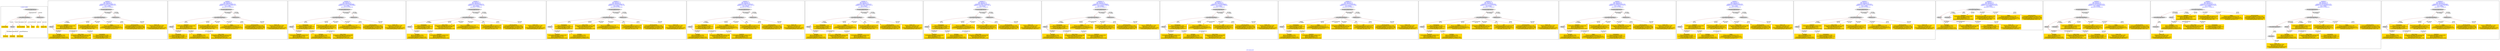 digraph n0 {
fontcolor="blue"
remincross="true"
label="s20-s-lacma.xml"
subgraph cluster_0 {
label="1-correct model"
n2[style="filled",color="white",fillcolor="lightgray",label="CulturalHeritageObject1"];
n3[shape="plaintext",style="filled",fillcolor="gold",label="creationDate"];
n4[style="filled",color="white",fillcolor="lightgray",label="Person1"];
n5[shape="plaintext",style="filled",fillcolor="gold",label="Artwork_Details"];
n6[shape="plaintext",style="filled",fillcolor="gold",label="title"];
n7[shape="plaintext",style="filled",fillcolor="gold",label="Origin"];
n8[shape="plaintext",style="filled",fillcolor="gold",label="ID"];
n9[shape="plaintext",style="filled",fillcolor="gold",label="birthDate"];
n10[shape="plaintext",style="filled",fillcolor="gold",label="deathDate"];
n11[shape="plaintext",style="filled",fillcolor="gold",label="Artist_Name"];
n12[style="filled",color="white",fillcolor="lightgray",label="EuropeanaAggregation1"];
n13[style="filled",color="white",fillcolor="lightgray",label="WebResource1"];
n14[shape="plaintext",style="filled",fillcolor="gold",label="Image_URL"];
}
subgraph cluster_1 {
label="candidate 0\nlink coherence:1.0\nnode coherence:1.0\nconfidence:0.40932379384601203\nmapping score:0.5739412646153373\ncost:10.99983\n-precision:0.55-recall:0.5"
n16[style="filled",color="white",fillcolor="lightgray",label="CulturalHeritageObject1"];
n17[style="filled",color="white",fillcolor="lightgray",label="Person1"];
n18[style="filled",color="white",fillcolor="lightgray",label="EuropeanaAggregation1"];
n19[style="filled",color="white",fillcolor="lightgray",label="WebResource1"];
n20[shape="plaintext",style="filled",fillcolor="gold",label="deathDate\n[CulturalHeritageObject,created,0.424]\n[Person,dateOfBirth,0.247]\n[Person,dateOfDeath,0.237]\n[CulturalHeritageObject,provenance,0.092]"];
n21[shape="plaintext",style="filled",fillcolor="gold",label="birthDate\n[Person,dateOfBirth,0.655]\n[Person,dateOfDeath,0.177]\n[CulturalHeritageObject,created,0.155]\n[CulturalHeritageObject,provenance,0.013]"];
n22[shape="plaintext",style="filled",fillcolor="gold",label="title\n[CulturalHeritageObject,description,0.322]\n[CulturalHeritageObject,title,0.311]\n[CulturalHeritageObject,provenance,0.19]\n[Document,classLink,0.178]"];
n23[shape="plaintext",style="filled",fillcolor="gold",label="Artist_Name\n[CulturalHeritageObject,description,0.286]\n[Person,nameOfThePerson,0.278]\n[Document,classLink,0.242]\n[CulturalHeritageObject,provenance,0.193]"];
n24[shape="plaintext",style="filled",fillcolor="gold",label="Origin\n[Person,nameOfThePerson,0.276]\n[CulturalHeritageObject,provenance,0.272]\n[CulturalHeritageObject,accessionNumber,0.241]\n[Document,classLink,0.211]"];
n25[shape="plaintext",style="filled",fillcolor="gold",label="creationDate\n[Person,dateOfDeath,0.349]\n[CulturalHeritageObject,created,0.312]\n[Person,dateOfBirth,0.266]\n[CulturalHeritageObject,title,0.073]"];
n26[shape="plaintext",style="filled",fillcolor="gold",label="Artwork_Details\n[CulturalHeritageObject,extent,0.391]\n[CulturalHeritageObject,description,0.258]\n[CulturalHeritageObject,provenance,0.235]\n[CulturalHeritageObject,title,0.116]"];
n27[shape="plaintext",style="filled",fillcolor="gold",label="Image_URL\n[WebResource,classLink,0.584]\n[Document,classLink,0.36]\n[CulturalHeritageObject,description,0.041]\n[CulturalHeritageObject,title,0.015]"];
}
subgraph cluster_2 {
label="candidate 1\nlink coherence:1.0\nnode coherence:1.0\nconfidence:0.40932379384601203\nmapping score:0.5739412646153373\ncost:10.9999\n-precision:0.45-recall:0.42"
n29[style="filled",color="white",fillcolor="lightgray",label="CulturalHeritageObject1"];
n30[style="filled",color="white",fillcolor="lightgray",label="Person2"];
n31[style="filled",color="white",fillcolor="lightgray",label="EuropeanaAggregation1"];
n32[style="filled",color="white",fillcolor="lightgray",label="WebResource1"];
n33[shape="plaintext",style="filled",fillcolor="gold",label="deathDate\n[CulturalHeritageObject,created,0.424]\n[Person,dateOfBirth,0.247]\n[Person,dateOfDeath,0.237]\n[CulturalHeritageObject,provenance,0.092]"];
n34[shape="plaintext",style="filled",fillcolor="gold",label="creationDate\n[Person,dateOfDeath,0.349]\n[CulturalHeritageObject,created,0.312]\n[Person,dateOfBirth,0.266]\n[CulturalHeritageObject,title,0.073]"];
n35[shape="plaintext",style="filled",fillcolor="gold",label="title\n[CulturalHeritageObject,description,0.322]\n[CulturalHeritageObject,title,0.311]\n[CulturalHeritageObject,provenance,0.19]\n[Document,classLink,0.178]"];
n36[shape="plaintext",style="filled",fillcolor="gold",label="birthDate\n[Person,dateOfBirth,0.655]\n[Person,dateOfDeath,0.177]\n[CulturalHeritageObject,created,0.155]\n[CulturalHeritageObject,provenance,0.013]"];
n37[shape="plaintext",style="filled",fillcolor="gold",label="Origin\n[Person,nameOfThePerson,0.276]\n[CulturalHeritageObject,provenance,0.272]\n[CulturalHeritageObject,accessionNumber,0.241]\n[Document,classLink,0.211]"];
n38[shape="plaintext",style="filled",fillcolor="gold",label="Artwork_Details\n[CulturalHeritageObject,extent,0.391]\n[CulturalHeritageObject,description,0.258]\n[CulturalHeritageObject,provenance,0.235]\n[CulturalHeritageObject,title,0.116]"];
n39[shape="plaintext",style="filled",fillcolor="gold",label="Image_URL\n[WebResource,classLink,0.584]\n[Document,classLink,0.36]\n[CulturalHeritageObject,description,0.041]\n[CulturalHeritageObject,title,0.015]"];
n40[shape="plaintext",style="filled",fillcolor="gold",label="Artist_Name\n[CulturalHeritageObject,description,0.286]\n[Person,nameOfThePerson,0.278]\n[Document,classLink,0.242]\n[CulturalHeritageObject,provenance,0.193]"];
}
subgraph cluster_3 {
label="candidate 10\nlink coherence:1.0\nnode coherence:1.0\nconfidence:0.3813233646290487\nmapping score:0.5646077882096829\ncost:10.9999\n-precision:0.64-recall:0.58"
n42[style="filled",color="white",fillcolor="lightgray",label="CulturalHeritageObject1"];
n43[style="filled",color="white",fillcolor="lightgray",label="Person2"];
n44[style="filled",color="white",fillcolor="lightgray",label="EuropeanaAggregation1"];
n45[style="filled",color="white",fillcolor="lightgray",label="WebResource1"];
n46[shape="plaintext",style="filled",fillcolor="gold",label="creationDate\n[Person,dateOfDeath,0.349]\n[CulturalHeritageObject,created,0.312]\n[Person,dateOfBirth,0.266]\n[CulturalHeritageObject,title,0.073]"];
n47[shape="plaintext",style="filled",fillcolor="gold",label="deathDate\n[CulturalHeritageObject,created,0.424]\n[Person,dateOfBirth,0.247]\n[Person,dateOfDeath,0.237]\n[CulturalHeritageObject,provenance,0.092]"];
n48[shape="plaintext",style="filled",fillcolor="gold",label="title\n[CulturalHeritageObject,description,0.322]\n[CulturalHeritageObject,title,0.311]\n[CulturalHeritageObject,provenance,0.19]\n[Document,classLink,0.178]"];
n49[shape="plaintext",style="filled",fillcolor="gold",label="birthDate\n[Person,dateOfBirth,0.655]\n[Person,dateOfDeath,0.177]\n[CulturalHeritageObject,created,0.155]\n[CulturalHeritageObject,provenance,0.013]"];
n50[shape="plaintext",style="filled",fillcolor="gold",label="Origin\n[Person,nameOfThePerson,0.276]\n[CulturalHeritageObject,provenance,0.272]\n[CulturalHeritageObject,accessionNumber,0.241]\n[Document,classLink,0.211]"];
n51[shape="plaintext",style="filled",fillcolor="gold",label="Artwork_Details\n[CulturalHeritageObject,extent,0.391]\n[CulturalHeritageObject,description,0.258]\n[CulturalHeritageObject,provenance,0.235]\n[CulturalHeritageObject,title,0.116]"];
n52[shape="plaintext",style="filled",fillcolor="gold",label="Image_URL\n[WebResource,classLink,0.584]\n[Document,classLink,0.36]\n[CulturalHeritageObject,description,0.041]\n[CulturalHeritageObject,title,0.015]"];
n53[shape="plaintext",style="filled",fillcolor="gold",label="Artist_Name\n[CulturalHeritageObject,description,0.286]\n[Person,nameOfThePerson,0.278]\n[Document,classLink,0.242]\n[CulturalHeritageObject,provenance,0.193]"];
}
subgraph cluster_4 {
label="candidate 11\nlink coherence:1.0\nnode coherence:1.0\nconfidence:0.3810428365642742\nmapping score:0.564514278854758\ncost:10.99983\n-precision:0.73-recall:0.67"
n55[style="filled",color="white",fillcolor="lightgray",label="CulturalHeritageObject1"];
n56[style="filled",color="white",fillcolor="lightgray",label="Person1"];
n57[style="filled",color="white",fillcolor="lightgray",label="EuropeanaAggregation1"];
n58[style="filled",color="white",fillcolor="lightgray",label="WebResource1"];
n59[shape="plaintext",style="filled",fillcolor="gold",label="creationDate\n[Person,dateOfDeath,0.349]\n[CulturalHeritageObject,created,0.312]\n[Person,dateOfBirth,0.266]\n[CulturalHeritageObject,title,0.073]"];
n60[shape="plaintext",style="filled",fillcolor="gold",label="birthDate\n[Person,dateOfBirth,0.655]\n[Person,dateOfDeath,0.177]\n[CulturalHeritageObject,created,0.155]\n[CulturalHeritageObject,provenance,0.013]"];
n61[shape="plaintext",style="filled",fillcolor="gold",label="Artist_Name\n[CulturalHeritageObject,description,0.286]\n[Person,nameOfThePerson,0.278]\n[Document,classLink,0.242]\n[CulturalHeritageObject,provenance,0.193]"];
n62[shape="plaintext",style="filled",fillcolor="gold",label="Origin\n[Person,nameOfThePerson,0.276]\n[CulturalHeritageObject,provenance,0.272]\n[CulturalHeritageObject,accessionNumber,0.241]\n[Document,classLink,0.211]"];
n63[shape="plaintext",style="filled",fillcolor="gold",label="deathDate\n[CulturalHeritageObject,created,0.424]\n[Person,dateOfBirth,0.247]\n[Person,dateOfDeath,0.237]\n[CulturalHeritageObject,provenance,0.092]"];
n64[shape="plaintext",style="filled",fillcolor="gold",label="title\n[CulturalHeritageObject,description,0.322]\n[CulturalHeritageObject,title,0.311]\n[CulturalHeritageObject,provenance,0.19]\n[Document,classLink,0.178]"];
n65[shape="plaintext",style="filled",fillcolor="gold",label="Artwork_Details\n[CulturalHeritageObject,extent,0.391]\n[CulturalHeritageObject,description,0.258]\n[CulturalHeritageObject,provenance,0.235]\n[CulturalHeritageObject,title,0.116]"];
n66[shape="plaintext",style="filled",fillcolor="gold",label="Image_URL\n[WebResource,classLink,0.584]\n[Document,classLink,0.36]\n[CulturalHeritageObject,description,0.041]\n[CulturalHeritageObject,title,0.015]"];
}
subgraph cluster_5 {
label="candidate 12\nlink coherence:1.0\nnode coherence:1.0\nconfidence:0.3810428365642742\nmapping score:0.564514278854758\ncost:10.9999\n-precision:0.64-recall:0.58"
n68[style="filled",color="white",fillcolor="lightgray",label="CulturalHeritageObject1"];
n69[style="filled",color="white",fillcolor="lightgray",label="Person2"];
n70[style="filled",color="white",fillcolor="lightgray",label="EuropeanaAggregation1"];
n71[style="filled",color="white",fillcolor="lightgray",label="WebResource1"];
n72[shape="plaintext",style="filled",fillcolor="gold",label="creationDate\n[Person,dateOfDeath,0.349]\n[CulturalHeritageObject,created,0.312]\n[Person,dateOfBirth,0.266]\n[CulturalHeritageObject,title,0.073]"];
n73[shape="plaintext",style="filled",fillcolor="gold",label="deathDate\n[CulturalHeritageObject,created,0.424]\n[Person,dateOfBirth,0.247]\n[Person,dateOfDeath,0.237]\n[CulturalHeritageObject,provenance,0.092]"];
n74[shape="plaintext",style="filled",fillcolor="gold",label="Artist_Name\n[CulturalHeritageObject,description,0.286]\n[Person,nameOfThePerson,0.278]\n[Document,classLink,0.242]\n[CulturalHeritageObject,provenance,0.193]"];
n75[shape="plaintext",style="filled",fillcolor="gold",label="birthDate\n[Person,dateOfBirth,0.655]\n[Person,dateOfDeath,0.177]\n[CulturalHeritageObject,created,0.155]\n[CulturalHeritageObject,provenance,0.013]"];
n76[shape="plaintext",style="filled",fillcolor="gold",label="Origin\n[Person,nameOfThePerson,0.276]\n[CulturalHeritageObject,provenance,0.272]\n[CulturalHeritageObject,accessionNumber,0.241]\n[Document,classLink,0.211]"];
n77[shape="plaintext",style="filled",fillcolor="gold",label="title\n[CulturalHeritageObject,description,0.322]\n[CulturalHeritageObject,title,0.311]\n[CulturalHeritageObject,provenance,0.19]\n[Document,classLink,0.178]"];
n78[shape="plaintext",style="filled",fillcolor="gold",label="Artwork_Details\n[CulturalHeritageObject,extent,0.391]\n[CulturalHeritageObject,description,0.258]\n[CulturalHeritageObject,provenance,0.235]\n[CulturalHeritageObject,title,0.116]"];
n79[shape="plaintext",style="filled",fillcolor="gold",label="Image_URL\n[WebResource,classLink,0.584]\n[Document,classLink,0.36]\n[CulturalHeritageObject,description,0.041]\n[CulturalHeritageObject,title,0.015]"];
}
subgraph cluster_6 {
label="candidate 13\nlink coherence:1.0\nnode coherence:1.0\nconfidence:0.3800118155810157\nmapping score:0.5641706051936719\ncost:10.99983\n-precision:0.82-recall:0.75"
n81[style="filled",color="white",fillcolor="lightgray",label="CulturalHeritageObject1"];
n82[style="filled",color="white",fillcolor="lightgray",label="Person1"];
n83[style="filled",color="white",fillcolor="lightgray",label="EuropeanaAggregation1"];
n84[style="filled",color="white",fillcolor="lightgray",label="WebResource1"];
n85[shape="plaintext",style="filled",fillcolor="gold",label="creationDate\n[Person,dateOfDeath,0.349]\n[CulturalHeritageObject,created,0.312]\n[Person,dateOfBirth,0.266]\n[CulturalHeritageObject,title,0.073]"];
n86[shape="plaintext",style="filled",fillcolor="gold",label="birthDate\n[Person,dateOfBirth,0.655]\n[Person,dateOfDeath,0.177]\n[CulturalHeritageObject,created,0.155]\n[CulturalHeritageObject,provenance,0.013]"];
n87[shape="plaintext",style="filled",fillcolor="gold",label="Artist_Name\n[CulturalHeritageObject,description,0.286]\n[Person,nameOfThePerson,0.278]\n[Document,classLink,0.242]\n[CulturalHeritageObject,provenance,0.193]"];
n88[shape="plaintext",style="filled",fillcolor="gold",label="Origin\n[Person,nameOfThePerson,0.276]\n[CulturalHeritageObject,provenance,0.272]\n[CulturalHeritageObject,accessionNumber,0.241]\n[Document,classLink,0.211]"];
n89[shape="plaintext",style="filled",fillcolor="gold",label="deathDate\n[CulturalHeritageObject,created,0.424]\n[Person,dateOfBirth,0.247]\n[Person,dateOfDeath,0.237]\n[CulturalHeritageObject,provenance,0.092]"];
n90[shape="plaintext",style="filled",fillcolor="gold",label="title\n[CulturalHeritageObject,description,0.322]\n[CulturalHeritageObject,title,0.311]\n[CulturalHeritageObject,provenance,0.19]\n[Document,classLink,0.178]"];
n91[shape="plaintext",style="filled",fillcolor="gold",label="Artwork_Details\n[CulturalHeritageObject,extent,0.391]\n[CulturalHeritageObject,description,0.258]\n[CulturalHeritageObject,provenance,0.235]\n[CulturalHeritageObject,title,0.116]"];
n92[shape="plaintext",style="filled",fillcolor="gold",label="Image_URL\n[WebResource,classLink,0.584]\n[Document,classLink,0.36]\n[CulturalHeritageObject,description,0.041]\n[CulturalHeritageObject,title,0.015]"];
}
subgraph cluster_7 {
label="candidate 14\nlink coherence:1.0\nnode coherence:1.0\nconfidence:0.3800118155810157\nmapping score:0.5641706051936719\ncost:10.99987\n-precision:0.82-recall:0.75"
n94[style="filled",color="white",fillcolor="lightgray",label="CulturalHeritageObject1"];
n95[style="filled",color="white",fillcolor="lightgray",label="Person1"];
n96[style="filled",color="white",fillcolor="lightgray",label="EuropeanaAggregation1"];
n97[style="filled",color="white",fillcolor="lightgray",label="WebResource2"];
n98[shape="plaintext",style="filled",fillcolor="gold",label="creationDate\n[Person,dateOfDeath,0.349]\n[CulturalHeritageObject,created,0.312]\n[Person,dateOfBirth,0.266]\n[CulturalHeritageObject,title,0.073]"];
n99[shape="plaintext",style="filled",fillcolor="gold",label="birthDate\n[Person,dateOfBirth,0.655]\n[Person,dateOfDeath,0.177]\n[CulturalHeritageObject,created,0.155]\n[CulturalHeritageObject,provenance,0.013]"];
n100[shape="plaintext",style="filled",fillcolor="gold",label="Artist_Name\n[CulturalHeritageObject,description,0.286]\n[Person,nameOfThePerson,0.278]\n[Document,classLink,0.242]\n[CulturalHeritageObject,provenance,0.193]"];
n101[shape="plaintext",style="filled",fillcolor="gold",label="Origin\n[Person,nameOfThePerson,0.276]\n[CulturalHeritageObject,provenance,0.272]\n[CulturalHeritageObject,accessionNumber,0.241]\n[Document,classLink,0.211]"];
n102[shape="plaintext",style="filled",fillcolor="gold",label="deathDate\n[CulturalHeritageObject,created,0.424]\n[Person,dateOfBirth,0.247]\n[Person,dateOfDeath,0.237]\n[CulturalHeritageObject,provenance,0.092]"];
n103[shape="plaintext",style="filled",fillcolor="gold",label="title\n[CulturalHeritageObject,description,0.322]\n[CulturalHeritageObject,title,0.311]\n[CulturalHeritageObject,provenance,0.19]\n[Document,classLink,0.178]"];
n104[shape="plaintext",style="filled",fillcolor="gold",label="Artwork_Details\n[CulturalHeritageObject,extent,0.391]\n[CulturalHeritageObject,description,0.258]\n[CulturalHeritageObject,provenance,0.235]\n[CulturalHeritageObject,title,0.116]"];
n105[shape="plaintext",style="filled",fillcolor="gold",label="Image_URL\n[WebResource,classLink,0.584]\n[Document,classLink,0.36]\n[CulturalHeritageObject,description,0.041]\n[CulturalHeritageObject,title,0.015]"];
}
subgraph cluster_8 {
label="candidate 15\nlink coherence:1.0\nnode coherence:1.0\nconfidence:0.3800118155810157\nmapping score:0.5641706051936719\ncost:10.9999\n-precision:0.73-recall:0.67"
n107[style="filled",color="white",fillcolor="lightgray",label="CulturalHeritageObject1"];
n108[style="filled",color="white",fillcolor="lightgray",label="Person2"];
n109[style="filled",color="white",fillcolor="lightgray",label="EuropeanaAggregation1"];
n110[style="filled",color="white",fillcolor="lightgray",label="WebResource1"];
n111[shape="plaintext",style="filled",fillcolor="gold",label="creationDate\n[Person,dateOfDeath,0.349]\n[CulturalHeritageObject,created,0.312]\n[Person,dateOfBirth,0.266]\n[CulturalHeritageObject,title,0.073]"];
n112[shape="plaintext",style="filled",fillcolor="gold",label="deathDate\n[CulturalHeritageObject,created,0.424]\n[Person,dateOfBirth,0.247]\n[Person,dateOfDeath,0.237]\n[CulturalHeritageObject,provenance,0.092]"];
n113[shape="plaintext",style="filled",fillcolor="gold",label="birthDate\n[Person,dateOfBirth,0.655]\n[Person,dateOfDeath,0.177]\n[CulturalHeritageObject,created,0.155]\n[CulturalHeritageObject,provenance,0.013]"];
n114[shape="plaintext",style="filled",fillcolor="gold",label="Origin\n[Person,nameOfThePerson,0.276]\n[CulturalHeritageObject,provenance,0.272]\n[CulturalHeritageObject,accessionNumber,0.241]\n[Document,classLink,0.211]"];
n115[shape="plaintext",style="filled",fillcolor="gold",label="title\n[CulturalHeritageObject,description,0.322]\n[CulturalHeritageObject,title,0.311]\n[CulturalHeritageObject,provenance,0.19]\n[Document,classLink,0.178]"];
n116[shape="plaintext",style="filled",fillcolor="gold",label="Artwork_Details\n[CulturalHeritageObject,extent,0.391]\n[CulturalHeritageObject,description,0.258]\n[CulturalHeritageObject,provenance,0.235]\n[CulturalHeritageObject,title,0.116]"];
n117[shape="plaintext",style="filled",fillcolor="gold",label="Image_URL\n[WebResource,classLink,0.584]\n[Document,classLink,0.36]\n[CulturalHeritageObject,description,0.041]\n[CulturalHeritageObject,title,0.015]"];
n118[shape="plaintext",style="filled",fillcolor="gold",label="Artist_Name\n[CulturalHeritageObject,description,0.286]\n[Person,nameOfThePerson,0.278]\n[Document,classLink,0.242]\n[CulturalHeritageObject,provenance,0.193]"];
}
subgraph cluster_9 {
label="candidate 16\nlink coherence:1.0\nnode coherence:1.0\nconfidence:0.3774234670998555\nmapping score:0.5633078223666185\ncost:10.99983\n-precision:0.82-recall:0.75"
n120[style="filled",color="white",fillcolor="lightgray",label="CulturalHeritageObject1"];
n121[style="filled",color="white",fillcolor="lightgray",label="Person1"];
n122[style="filled",color="white",fillcolor="lightgray",label="EuropeanaAggregation1"];
n123[style="filled",color="white",fillcolor="lightgray",label="WebResource1"];
n124[shape="plaintext",style="filled",fillcolor="gold",label="creationDate\n[Person,dateOfDeath,0.349]\n[CulturalHeritageObject,created,0.312]\n[Person,dateOfBirth,0.266]\n[CulturalHeritageObject,title,0.073]"];
n125[shape="plaintext",style="filled",fillcolor="gold",label="birthDate\n[Person,dateOfBirth,0.655]\n[Person,dateOfDeath,0.177]\n[CulturalHeritageObject,created,0.155]\n[CulturalHeritageObject,provenance,0.013]"];
n126[shape="plaintext",style="filled",fillcolor="gold",label="Origin\n[Person,nameOfThePerson,0.276]\n[CulturalHeritageObject,provenance,0.272]\n[CulturalHeritageObject,accessionNumber,0.241]\n[Document,classLink,0.211]"];
n127[shape="plaintext",style="filled",fillcolor="gold",label="title\n[CulturalHeritageObject,description,0.322]\n[CulturalHeritageObject,title,0.311]\n[CulturalHeritageObject,provenance,0.19]\n[Document,classLink,0.178]"];
n128[shape="plaintext",style="filled",fillcolor="gold",label="Artist_Name\n[CulturalHeritageObject,description,0.286]\n[Person,nameOfThePerson,0.278]\n[Document,classLink,0.242]\n[CulturalHeritageObject,provenance,0.193]"];
n129[shape="plaintext",style="filled",fillcolor="gold",label="deathDate\n[CulturalHeritageObject,created,0.424]\n[Person,dateOfBirth,0.247]\n[Person,dateOfDeath,0.237]\n[CulturalHeritageObject,provenance,0.092]"];
n130[shape="plaintext",style="filled",fillcolor="gold",label="Artwork_Details\n[CulturalHeritageObject,extent,0.391]\n[CulturalHeritageObject,description,0.258]\n[CulturalHeritageObject,provenance,0.235]\n[CulturalHeritageObject,title,0.116]"];
n131[shape="plaintext",style="filled",fillcolor="gold",label="Image_URL\n[WebResource,classLink,0.584]\n[Document,classLink,0.36]\n[CulturalHeritageObject,description,0.041]\n[CulturalHeritageObject,title,0.015]"];
}
subgraph cluster_10 {
label="candidate 17\nlink coherence:1.0\nnode coherence:1.0\nconfidence:0.3774234670998555\nmapping score:0.5633078223666185\ncost:10.9999\n-precision:0.73-recall:0.67"
n133[style="filled",color="white",fillcolor="lightgray",label="CulturalHeritageObject1"];
n134[style="filled",color="white",fillcolor="lightgray",label="Person2"];
n135[style="filled",color="white",fillcolor="lightgray",label="EuropeanaAggregation1"];
n136[style="filled",color="white",fillcolor="lightgray",label="WebResource1"];
n137[shape="plaintext",style="filled",fillcolor="gold",label="creationDate\n[Person,dateOfDeath,0.349]\n[CulturalHeritageObject,created,0.312]\n[Person,dateOfBirth,0.266]\n[CulturalHeritageObject,title,0.073]"];
n138[shape="plaintext",style="filled",fillcolor="gold",label="Origin\n[Person,nameOfThePerson,0.276]\n[CulturalHeritageObject,provenance,0.272]\n[CulturalHeritageObject,accessionNumber,0.241]\n[Document,classLink,0.211]"];
n139[shape="plaintext",style="filled",fillcolor="gold",label="deathDate\n[CulturalHeritageObject,created,0.424]\n[Person,dateOfBirth,0.247]\n[Person,dateOfDeath,0.237]\n[CulturalHeritageObject,provenance,0.092]"];
n140[shape="plaintext",style="filled",fillcolor="gold",label="title\n[CulturalHeritageObject,description,0.322]\n[CulturalHeritageObject,title,0.311]\n[CulturalHeritageObject,provenance,0.19]\n[Document,classLink,0.178]"];
n141[shape="plaintext",style="filled",fillcolor="gold",label="birthDate\n[Person,dateOfBirth,0.655]\n[Person,dateOfDeath,0.177]\n[CulturalHeritageObject,created,0.155]\n[CulturalHeritageObject,provenance,0.013]"];
n142[shape="plaintext",style="filled",fillcolor="gold",label="Artwork_Details\n[CulturalHeritageObject,extent,0.391]\n[CulturalHeritageObject,description,0.258]\n[CulturalHeritageObject,provenance,0.235]\n[CulturalHeritageObject,title,0.116]"];
n143[shape="plaintext",style="filled",fillcolor="gold",label="Image_URL\n[WebResource,classLink,0.584]\n[Document,classLink,0.36]\n[CulturalHeritageObject,description,0.041]\n[CulturalHeritageObject,title,0.015]"];
n144[shape="plaintext",style="filled",fillcolor="gold",label="Artist_Name\n[CulturalHeritageObject,description,0.286]\n[Person,nameOfThePerson,0.278]\n[Document,classLink,0.242]\n[CulturalHeritageObject,provenance,0.193]"];
}
subgraph cluster_11 {
label="candidate 18\nlink coherence:1.0\nnode coherence:1.0\nconfidence:0.377142939035081\nmapping score:0.5632143130116937\ncost:10.99983\n-precision:0.82-recall:0.75"
n146[style="filled",color="white",fillcolor="lightgray",label="CulturalHeritageObject1"];
n147[style="filled",color="white",fillcolor="lightgray",label="Person1"];
n148[style="filled",color="white",fillcolor="lightgray",label="EuropeanaAggregation1"];
n149[style="filled",color="white",fillcolor="lightgray",label="WebResource1"];
n150[shape="plaintext",style="filled",fillcolor="gold",label="creationDate\n[Person,dateOfDeath,0.349]\n[CulturalHeritageObject,created,0.312]\n[Person,dateOfBirth,0.266]\n[CulturalHeritageObject,title,0.073]"];
n151[shape="plaintext",style="filled",fillcolor="gold",label="birthDate\n[Person,dateOfBirth,0.655]\n[Person,dateOfDeath,0.177]\n[CulturalHeritageObject,created,0.155]\n[CulturalHeritageObject,provenance,0.013]"];
n152[shape="plaintext",style="filled",fillcolor="gold",label="Origin\n[Person,nameOfThePerson,0.276]\n[CulturalHeritageObject,provenance,0.272]\n[CulturalHeritageObject,accessionNumber,0.241]\n[Document,classLink,0.211]"];
n153[shape="plaintext",style="filled",fillcolor="gold",label="Artist_Name\n[CulturalHeritageObject,description,0.286]\n[Person,nameOfThePerson,0.278]\n[Document,classLink,0.242]\n[CulturalHeritageObject,provenance,0.193]"];
n154[shape="plaintext",style="filled",fillcolor="gold",label="deathDate\n[CulturalHeritageObject,created,0.424]\n[Person,dateOfBirth,0.247]\n[Person,dateOfDeath,0.237]\n[CulturalHeritageObject,provenance,0.092]"];
n155[shape="plaintext",style="filled",fillcolor="gold",label="title\n[CulturalHeritageObject,description,0.322]\n[CulturalHeritageObject,title,0.311]\n[CulturalHeritageObject,provenance,0.19]\n[Document,classLink,0.178]"];
n156[shape="plaintext",style="filled",fillcolor="gold",label="Artwork_Details\n[CulturalHeritageObject,extent,0.391]\n[CulturalHeritageObject,description,0.258]\n[CulturalHeritageObject,provenance,0.235]\n[CulturalHeritageObject,title,0.116]"];
n157[shape="plaintext",style="filled",fillcolor="gold",label="Image_URL\n[WebResource,classLink,0.584]\n[Document,classLink,0.36]\n[CulturalHeritageObject,description,0.041]\n[CulturalHeritageObject,title,0.015]"];
}
subgraph cluster_12 {
label="candidate 19\nlink coherence:1.0\nnode coherence:1.0\nconfidence:0.377142939035081\nmapping score:0.5632143130116937\ncost:10.9999\n-precision:0.73-recall:0.67"
n159[style="filled",color="white",fillcolor="lightgray",label="CulturalHeritageObject1"];
n160[style="filled",color="white",fillcolor="lightgray",label="Person2"];
n161[style="filled",color="white",fillcolor="lightgray",label="EuropeanaAggregation1"];
n162[style="filled",color="white",fillcolor="lightgray",label="WebResource1"];
n163[shape="plaintext",style="filled",fillcolor="gold",label="creationDate\n[Person,dateOfDeath,0.349]\n[CulturalHeritageObject,created,0.312]\n[Person,dateOfBirth,0.266]\n[CulturalHeritageObject,title,0.073]"];
n164[shape="plaintext",style="filled",fillcolor="gold",label="Origin\n[Person,nameOfThePerson,0.276]\n[CulturalHeritageObject,provenance,0.272]\n[CulturalHeritageObject,accessionNumber,0.241]\n[Document,classLink,0.211]"];
n165[shape="plaintext",style="filled",fillcolor="gold",label="deathDate\n[CulturalHeritageObject,created,0.424]\n[Person,dateOfBirth,0.247]\n[Person,dateOfDeath,0.237]\n[CulturalHeritageObject,provenance,0.092]"];
n166[shape="plaintext",style="filled",fillcolor="gold",label="Artist_Name\n[CulturalHeritageObject,description,0.286]\n[Person,nameOfThePerson,0.278]\n[Document,classLink,0.242]\n[CulturalHeritageObject,provenance,0.193]"];
n167[shape="plaintext",style="filled",fillcolor="gold",label="birthDate\n[Person,dateOfBirth,0.655]\n[Person,dateOfDeath,0.177]\n[CulturalHeritageObject,created,0.155]\n[CulturalHeritageObject,provenance,0.013]"];
n168[shape="plaintext",style="filled",fillcolor="gold",label="title\n[CulturalHeritageObject,description,0.322]\n[CulturalHeritageObject,title,0.311]\n[CulturalHeritageObject,provenance,0.19]\n[Document,classLink,0.178]"];
n169[shape="plaintext",style="filled",fillcolor="gold",label="Artwork_Details\n[CulturalHeritageObject,extent,0.391]\n[CulturalHeritageObject,description,0.258]\n[CulturalHeritageObject,provenance,0.235]\n[CulturalHeritageObject,title,0.116]"];
n170[shape="plaintext",style="filled",fillcolor="gold",label="Image_URL\n[WebResource,classLink,0.584]\n[Document,classLink,0.36]\n[CulturalHeritageObject,description,0.041]\n[CulturalHeritageObject,title,0.015]"];
}
subgraph cluster_13 {
label="candidate 2\nlink coherence:1.0\nnode coherence:1.0\nconfidence:0.39908362054643265\nmapping score:0.5705278735154775\ncost:10.99983\n-precision:0.45-recall:0.42"
n172[style="filled",color="white",fillcolor="lightgray",label="CulturalHeritageObject1"];
n173[style="filled",color="white",fillcolor="lightgray",label="Person1"];
n174[style="filled",color="white",fillcolor="lightgray",label="EuropeanaAggregation1"];
n175[style="filled",color="white",fillcolor="lightgray",label="WebResource1"];
n176[shape="plaintext",style="filled",fillcolor="gold",label="deathDate\n[CulturalHeritageObject,created,0.424]\n[Person,dateOfBirth,0.247]\n[Person,dateOfDeath,0.237]\n[CulturalHeritageObject,provenance,0.092]"];
n177[shape="plaintext",style="filled",fillcolor="gold",label="birthDate\n[Person,dateOfBirth,0.655]\n[Person,dateOfDeath,0.177]\n[CulturalHeritageObject,created,0.155]\n[CulturalHeritageObject,provenance,0.013]"];
n178[shape="plaintext",style="filled",fillcolor="gold",label="Origin\n[Person,nameOfThePerson,0.276]\n[CulturalHeritageObject,provenance,0.272]\n[CulturalHeritageObject,accessionNumber,0.241]\n[Document,classLink,0.211]"];
n179[shape="plaintext",style="filled",fillcolor="gold",label="title\n[CulturalHeritageObject,description,0.322]\n[CulturalHeritageObject,title,0.311]\n[CulturalHeritageObject,provenance,0.19]\n[Document,classLink,0.178]"];
n180[shape="plaintext",style="filled",fillcolor="gold",label="Artist_Name\n[CulturalHeritageObject,description,0.286]\n[Person,nameOfThePerson,0.278]\n[Document,classLink,0.242]\n[CulturalHeritageObject,provenance,0.193]"];
n181[shape="plaintext",style="filled",fillcolor="gold",label="creationDate\n[Person,dateOfDeath,0.349]\n[CulturalHeritageObject,created,0.312]\n[Person,dateOfBirth,0.266]\n[CulturalHeritageObject,title,0.073]"];
n182[shape="plaintext",style="filled",fillcolor="gold",label="Artwork_Details\n[CulturalHeritageObject,extent,0.391]\n[CulturalHeritageObject,description,0.258]\n[CulturalHeritageObject,provenance,0.235]\n[CulturalHeritageObject,title,0.116]"];
n183[shape="plaintext",style="filled",fillcolor="gold",label="Image_URL\n[WebResource,classLink,0.584]\n[Document,classLink,0.36]\n[CulturalHeritageObject,description,0.041]\n[CulturalHeritageObject,title,0.015]"];
}
subgraph cluster_14 {
label="candidate 3\nlink coherence:1.0\nnode coherence:1.0\nconfidence:0.39908362054643265\nmapping score:0.5705278735154775\ncost:10.9999\n-precision:0.36-recall:0.33"
n185[style="filled",color="white",fillcolor="lightgray",label="CulturalHeritageObject1"];
n186[style="filled",color="white",fillcolor="lightgray",label="Person2"];
n187[style="filled",color="white",fillcolor="lightgray",label="EuropeanaAggregation1"];
n188[style="filled",color="white",fillcolor="lightgray",label="WebResource1"];
n189[shape="plaintext",style="filled",fillcolor="gold",label="deathDate\n[CulturalHeritageObject,created,0.424]\n[Person,dateOfBirth,0.247]\n[Person,dateOfDeath,0.237]\n[CulturalHeritageObject,provenance,0.092]"];
n190[shape="plaintext",style="filled",fillcolor="gold",label="creationDate\n[Person,dateOfDeath,0.349]\n[CulturalHeritageObject,created,0.312]\n[Person,dateOfBirth,0.266]\n[CulturalHeritageObject,title,0.073]"];
n191[shape="plaintext",style="filled",fillcolor="gold",label="title\n[CulturalHeritageObject,description,0.322]\n[CulturalHeritageObject,title,0.311]\n[CulturalHeritageObject,provenance,0.19]\n[Document,classLink,0.178]"];
n192[shape="plaintext",style="filled",fillcolor="gold",label="birthDate\n[Person,dateOfBirth,0.655]\n[Person,dateOfDeath,0.177]\n[CulturalHeritageObject,created,0.155]\n[CulturalHeritageObject,provenance,0.013]"];
n193[shape="plaintext",style="filled",fillcolor="gold",label="Artist_Name\n[CulturalHeritageObject,description,0.286]\n[Person,nameOfThePerson,0.278]\n[Document,classLink,0.242]\n[CulturalHeritageObject,provenance,0.193]"];
n194[shape="plaintext",style="filled",fillcolor="gold",label="Artwork_Details\n[CulturalHeritageObject,extent,0.391]\n[CulturalHeritageObject,description,0.258]\n[CulturalHeritageObject,provenance,0.235]\n[CulturalHeritageObject,title,0.116]"];
n195[shape="plaintext",style="filled",fillcolor="gold",label="Image_URL\n[WebResource,classLink,0.584]\n[Document,classLink,0.36]\n[CulturalHeritageObject,description,0.041]\n[CulturalHeritageObject,title,0.015]"];
n196[shape="plaintext",style="filled",fillcolor="gold",label="Origin\n[Person,nameOfThePerson,0.276]\n[CulturalHeritageObject,provenance,0.272]\n[CulturalHeritageObject,accessionNumber,0.241]\n[Document,classLink,0.211]"];
}
subgraph cluster_15 {
label="candidate 4\nlink coherence:1.0\nnode coherence:1.0\nconfidence:0.3986775430024614\nmapping score:0.5703925143341538\ncost:10.99983\n-precision:0.45-recall:0.42"
n198[style="filled",color="white",fillcolor="lightgray",label="CulturalHeritageObject1"];
n199[style="filled",color="white",fillcolor="lightgray",label="Person1"];
n200[style="filled",color="white",fillcolor="lightgray",label="EuropeanaAggregation1"];
n201[style="filled",color="white",fillcolor="lightgray",label="WebResource1"];
n202[shape="plaintext",style="filled",fillcolor="gold",label="deathDate\n[CulturalHeritageObject,created,0.424]\n[Person,dateOfBirth,0.247]\n[Person,dateOfDeath,0.237]\n[CulturalHeritageObject,provenance,0.092]"];
n203[shape="plaintext",style="filled",fillcolor="gold",label="birthDate\n[Person,dateOfBirth,0.655]\n[Person,dateOfDeath,0.177]\n[CulturalHeritageObject,created,0.155]\n[CulturalHeritageObject,provenance,0.013]"];
n204[shape="plaintext",style="filled",fillcolor="gold",label="Artist_Name\n[CulturalHeritageObject,description,0.286]\n[Person,nameOfThePerson,0.278]\n[Document,classLink,0.242]\n[CulturalHeritageObject,provenance,0.193]"];
n205[shape="plaintext",style="filled",fillcolor="gold",label="title\n[CulturalHeritageObject,description,0.322]\n[CulturalHeritageObject,title,0.311]\n[CulturalHeritageObject,provenance,0.19]\n[Document,classLink,0.178]"];
n206[shape="plaintext",style="filled",fillcolor="gold",label="Origin\n[Person,nameOfThePerson,0.276]\n[CulturalHeritageObject,provenance,0.272]\n[CulturalHeritageObject,accessionNumber,0.241]\n[Document,classLink,0.211]"];
n207[shape="plaintext",style="filled",fillcolor="gold",label="creationDate\n[Person,dateOfDeath,0.349]\n[CulturalHeritageObject,created,0.312]\n[Person,dateOfBirth,0.266]\n[CulturalHeritageObject,title,0.073]"];
n208[shape="plaintext",style="filled",fillcolor="gold",label="Artwork_Details\n[CulturalHeritageObject,extent,0.391]\n[CulturalHeritageObject,description,0.258]\n[CulturalHeritageObject,provenance,0.235]\n[CulturalHeritageObject,title,0.116]"];
n209[shape="plaintext",style="filled",fillcolor="gold",label="Image_URL\n[WebResource,classLink,0.584]\n[Document,classLink,0.36]\n[CulturalHeritageObject,description,0.041]\n[CulturalHeritageObject,title,0.015]"];
}
subgraph cluster_16 {
label="candidate 5\nlink coherence:1.0\nnode coherence:1.0\nconfidence:0.38132818303152755\nmapping score:0.5646093943438425\ncost:9.99993\n-precision:0.3-recall:0.25"
n211[style="filled",color="white",fillcolor="lightgray",label="CulturalHeritageObject1"];
n212[style="filled",color="white",fillcolor="lightgray",label="Person1"];
n213[style="filled",color="white",fillcolor="lightgray",label="Document1"];
n214[shape="plaintext",style="filled",fillcolor="gold",label="deathDate\n[CulturalHeritageObject,created,0.424]\n[Person,dateOfBirth,0.247]\n[Person,dateOfDeath,0.237]\n[CulturalHeritageObject,provenance,0.092]"];
n215[shape="plaintext",style="filled",fillcolor="gold",label="birthDate\n[Person,dateOfBirth,0.655]\n[Person,dateOfDeath,0.177]\n[CulturalHeritageObject,created,0.155]\n[CulturalHeritageObject,provenance,0.013]"];
n216[shape="plaintext",style="filled",fillcolor="gold",label="title\n[CulturalHeritageObject,description,0.322]\n[CulturalHeritageObject,title,0.311]\n[CulturalHeritageObject,provenance,0.19]\n[Document,classLink,0.178]"];
n217[shape="plaintext",style="filled",fillcolor="gold",label="Artist_Name\n[CulturalHeritageObject,description,0.286]\n[Person,nameOfThePerson,0.278]\n[Document,classLink,0.242]\n[CulturalHeritageObject,provenance,0.193]"];
n218[shape="plaintext",style="filled",fillcolor="gold",label="Origin\n[Person,nameOfThePerson,0.276]\n[CulturalHeritageObject,provenance,0.272]\n[CulturalHeritageObject,accessionNumber,0.241]\n[Document,classLink,0.211]"];
n219[shape="plaintext",style="filled",fillcolor="gold",label="creationDate\n[Person,dateOfDeath,0.349]\n[CulturalHeritageObject,created,0.312]\n[Person,dateOfBirth,0.266]\n[CulturalHeritageObject,title,0.073]"];
n220[shape="plaintext",style="filled",fillcolor="gold",label="Artwork_Details\n[CulturalHeritageObject,extent,0.391]\n[CulturalHeritageObject,description,0.258]\n[CulturalHeritageObject,provenance,0.235]\n[CulturalHeritageObject,title,0.116]"];
n221[shape="plaintext",style="filled",fillcolor="gold",label="Image_URL\n[WebResource,classLink,0.584]\n[Document,classLink,0.36]\n[CulturalHeritageObject,description,0.041]\n[CulturalHeritageObject,title,0.015]"];
}
subgraph cluster_17 {
label="candidate 6\nlink coherence:1.0\nnode coherence:1.0\nconfidence:0.38132818303152755\nmapping score:0.5646093943438425\ncost:10.99988\n-precision:0.36-recall:0.33"
n223[style="filled",color="white",fillcolor="lightgray",label="CulturalHeritageObject1"];
n224[style="filled",color="white",fillcolor="lightgray",label="Person1"];
n225[style="filled",color="white",fillcolor="lightgray",label="Document1"];
n226[style="filled",color="white",fillcolor="lightgray",label="EuropeanaAggregation1"];
n227[shape="plaintext",style="filled",fillcolor="gold",label="deathDate\n[CulturalHeritageObject,created,0.424]\n[Person,dateOfBirth,0.247]\n[Person,dateOfDeath,0.237]\n[CulturalHeritageObject,provenance,0.092]"];
n228[shape="plaintext",style="filled",fillcolor="gold",label="birthDate\n[Person,dateOfBirth,0.655]\n[Person,dateOfDeath,0.177]\n[CulturalHeritageObject,created,0.155]\n[CulturalHeritageObject,provenance,0.013]"];
n229[shape="plaintext",style="filled",fillcolor="gold",label="title\n[CulturalHeritageObject,description,0.322]\n[CulturalHeritageObject,title,0.311]\n[CulturalHeritageObject,provenance,0.19]\n[Document,classLink,0.178]"];
n230[shape="plaintext",style="filled",fillcolor="gold",label="Artist_Name\n[CulturalHeritageObject,description,0.286]\n[Person,nameOfThePerson,0.278]\n[Document,classLink,0.242]\n[CulturalHeritageObject,provenance,0.193]"];
n231[shape="plaintext",style="filled",fillcolor="gold",label="Origin\n[Person,nameOfThePerson,0.276]\n[CulturalHeritageObject,provenance,0.272]\n[CulturalHeritageObject,accessionNumber,0.241]\n[Document,classLink,0.211]"];
n232[shape="plaintext",style="filled",fillcolor="gold",label="creationDate\n[Person,dateOfDeath,0.349]\n[CulturalHeritageObject,created,0.312]\n[Person,dateOfBirth,0.266]\n[CulturalHeritageObject,title,0.073]"];
n233[shape="plaintext",style="filled",fillcolor="gold",label="Artwork_Details\n[CulturalHeritageObject,extent,0.391]\n[CulturalHeritageObject,description,0.258]\n[CulturalHeritageObject,provenance,0.235]\n[CulturalHeritageObject,title,0.116]"];
n234[shape="plaintext",style="filled",fillcolor="gold",label="Image_URL\n[WebResource,classLink,0.584]\n[Document,classLink,0.36]\n[CulturalHeritageObject,description,0.041]\n[CulturalHeritageObject,title,0.015]"];
}
subgraph cluster_18 {
label="candidate 7\nlink coherence:1.0\nnode coherence:1.0\nconfidence:0.38132818303152755\nmapping score:0.5646093943438425\ncost:10.99992\n-precision:0.27-recall:0.25"
n236[style="filled",color="white",fillcolor="lightgray",label="CulturalHeritageObject1"];
n237[style="filled",color="white",fillcolor="lightgray",label="CulturalHeritageObject2"];
n238[style="filled",color="white",fillcolor="lightgray",label="Person1"];
n239[style="filled",color="white",fillcolor="lightgray",label="Document2"];
n240[shape="plaintext",style="filled",fillcolor="gold",label="deathDate\n[CulturalHeritageObject,created,0.424]\n[Person,dateOfBirth,0.247]\n[Person,dateOfDeath,0.237]\n[CulturalHeritageObject,provenance,0.092]"];
n241[shape="plaintext",style="filled",fillcolor="gold",label="birthDate\n[Person,dateOfBirth,0.655]\n[Person,dateOfDeath,0.177]\n[CulturalHeritageObject,created,0.155]\n[CulturalHeritageObject,provenance,0.013]"];
n242[shape="plaintext",style="filled",fillcolor="gold",label="title\n[CulturalHeritageObject,description,0.322]\n[CulturalHeritageObject,title,0.311]\n[CulturalHeritageObject,provenance,0.19]\n[Document,classLink,0.178]"];
n243[shape="plaintext",style="filled",fillcolor="gold",label="Artist_Name\n[CulturalHeritageObject,description,0.286]\n[Person,nameOfThePerson,0.278]\n[Document,classLink,0.242]\n[CulturalHeritageObject,provenance,0.193]"];
n244[shape="plaintext",style="filled",fillcolor="gold",label="Origin\n[Person,nameOfThePerson,0.276]\n[CulturalHeritageObject,provenance,0.272]\n[CulturalHeritageObject,accessionNumber,0.241]\n[Document,classLink,0.211]"];
n245[shape="plaintext",style="filled",fillcolor="gold",label="creationDate\n[Person,dateOfDeath,0.349]\n[CulturalHeritageObject,created,0.312]\n[Person,dateOfBirth,0.266]\n[CulturalHeritageObject,title,0.073]"];
n246[shape="plaintext",style="filled",fillcolor="gold",label="Artwork_Details\n[CulturalHeritageObject,extent,0.391]\n[CulturalHeritageObject,description,0.258]\n[CulturalHeritageObject,provenance,0.235]\n[CulturalHeritageObject,title,0.116]"];
n247[shape="plaintext",style="filled",fillcolor="gold",label="Image_URL\n[WebResource,classLink,0.584]\n[Document,classLink,0.36]\n[CulturalHeritageObject,description,0.041]\n[CulturalHeritageObject,title,0.015]"];
}
subgraph cluster_19 {
label="candidate 8\nlink coherence:1.0\nnode coherence:1.0\nconfidence:0.38132818303152755\nmapping score:0.5646093943438425\ncost:11.99987\n-precision:0.33-recall:0.33"
n249[style="filled",color="white",fillcolor="lightgray",label="CulturalHeritageObject1"];
n250[style="filled",color="white",fillcolor="lightgray",label="CulturalHeritageObject2"];
n251[style="filled",color="white",fillcolor="lightgray",label="Person1"];
n252[style="filled",color="white",fillcolor="lightgray",label="Document2"];
n253[style="filled",color="white",fillcolor="lightgray",label="EuropeanaAggregation1"];
n254[shape="plaintext",style="filled",fillcolor="gold",label="deathDate\n[CulturalHeritageObject,created,0.424]\n[Person,dateOfBirth,0.247]\n[Person,dateOfDeath,0.237]\n[CulturalHeritageObject,provenance,0.092]"];
n255[shape="plaintext",style="filled",fillcolor="gold",label="birthDate\n[Person,dateOfBirth,0.655]\n[Person,dateOfDeath,0.177]\n[CulturalHeritageObject,created,0.155]\n[CulturalHeritageObject,provenance,0.013]"];
n256[shape="plaintext",style="filled",fillcolor="gold",label="title\n[CulturalHeritageObject,description,0.322]\n[CulturalHeritageObject,title,0.311]\n[CulturalHeritageObject,provenance,0.19]\n[Document,classLink,0.178]"];
n257[shape="plaintext",style="filled",fillcolor="gold",label="Artist_Name\n[CulturalHeritageObject,description,0.286]\n[Person,nameOfThePerson,0.278]\n[Document,classLink,0.242]\n[CulturalHeritageObject,provenance,0.193]"];
n258[shape="plaintext",style="filled",fillcolor="gold",label="Origin\n[Person,nameOfThePerson,0.276]\n[CulturalHeritageObject,provenance,0.272]\n[CulturalHeritageObject,accessionNumber,0.241]\n[Document,classLink,0.211]"];
n259[shape="plaintext",style="filled",fillcolor="gold",label="creationDate\n[Person,dateOfDeath,0.349]\n[CulturalHeritageObject,created,0.312]\n[Person,dateOfBirth,0.266]\n[CulturalHeritageObject,title,0.073]"];
n260[shape="plaintext",style="filled",fillcolor="gold",label="Artwork_Details\n[CulturalHeritageObject,extent,0.391]\n[CulturalHeritageObject,description,0.258]\n[CulturalHeritageObject,provenance,0.235]\n[CulturalHeritageObject,title,0.116]"];
n261[shape="plaintext",style="filled",fillcolor="gold",label="Image_URL\n[WebResource,classLink,0.584]\n[Document,classLink,0.36]\n[CulturalHeritageObject,description,0.041]\n[CulturalHeritageObject,title,0.015]"];
}
subgraph cluster_20 {
label="candidate 9\nlink coherence:1.0\nnode coherence:1.0\nconfidence:0.3813233646290487\nmapping score:0.5646077882096829\ncost:10.99983\n-precision:0.73-recall:0.67"
n263[style="filled",color="white",fillcolor="lightgray",label="CulturalHeritageObject1"];
n264[style="filled",color="white",fillcolor="lightgray",label="Person1"];
n265[style="filled",color="white",fillcolor="lightgray",label="EuropeanaAggregation1"];
n266[style="filled",color="white",fillcolor="lightgray",label="WebResource1"];
n267[shape="plaintext",style="filled",fillcolor="gold",label="creationDate\n[Person,dateOfDeath,0.349]\n[CulturalHeritageObject,created,0.312]\n[Person,dateOfBirth,0.266]\n[CulturalHeritageObject,title,0.073]"];
n268[shape="plaintext",style="filled",fillcolor="gold",label="birthDate\n[Person,dateOfBirth,0.655]\n[Person,dateOfDeath,0.177]\n[CulturalHeritageObject,created,0.155]\n[CulturalHeritageObject,provenance,0.013]"];
n269[shape="plaintext",style="filled",fillcolor="gold",label="title\n[CulturalHeritageObject,description,0.322]\n[CulturalHeritageObject,title,0.311]\n[CulturalHeritageObject,provenance,0.19]\n[Document,classLink,0.178]"];
n270[shape="plaintext",style="filled",fillcolor="gold",label="Artist_Name\n[CulturalHeritageObject,description,0.286]\n[Person,nameOfThePerson,0.278]\n[Document,classLink,0.242]\n[CulturalHeritageObject,provenance,0.193]"];
n271[shape="plaintext",style="filled",fillcolor="gold",label="Origin\n[Person,nameOfThePerson,0.276]\n[CulturalHeritageObject,provenance,0.272]\n[CulturalHeritageObject,accessionNumber,0.241]\n[Document,classLink,0.211]"];
n272[shape="plaintext",style="filled",fillcolor="gold",label="deathDate\n[CulturalHeritageObject,created,0.424]\n[Person,dateOfBirth,0.247]\n[Person,dateOfDeath,0.237]\n[CulturalHeritageObject,provenance,0.092]"];
n273[shape="plaintext",style="filled",fillcolor="gold",label="Artwork_Details\n[CulturalHeritageObject,extent,0.391]\n[CulturalHeritageObject,description,0.258]\n[CulturalHeritageObject,provenance,0.235]\n[CulturalHeritageObject,title,0.116]"];
n274[shape="plaintext",style="filled",fillcolor="gold",label="Image_URL\n[WebResource,classLink,0.584]\n[Document,classLink,0.36]\n[CulturalHeritageObject,description,0.041]\n[CulturalHeritageObject,title,0.015]"];
}
n2 -> n3[color="brown",fontcolor="black",label="created"]
n2 -> n4[color="brown",fontcolor="black",label="creator"]
n2 -> n5[color="brown",fontcolor="black",label="description"]
n2 -> n6[color="brown",fontcolor="black",label="title"]
n2 -> n7[color="brown",fontcolor="black",label="accessionNumber"]
n2 -> n8[color="brown",fontcolor="black",label="objectId"]
n4 -> n9[color="brown",fontcolor="black",label="dateOfBirth"]
n4 -> n10[color="brown",fontcolor="black",label="dateOfDeath"]
n4 -> n11[color="brown",fontcolor="black",label="nameOfThePerson"]
n12 -> n2[color="brown",fontcolor="black",label="aggregatedCHO"]
n12 -> n13[color="brown",fontcolor="black",label="hasView"]
n13 -> n14[color="brown",fontcolor="black",label="classLink"]
n16 -> n17[color="brown",fontcolor="black",label="creator\nw=0.99993"]
n18 -> n16[color="brown",fontcolor="black",label="aggregatedCHO\nw=0.99995"]
n18 -> n19[color="brown",fontcolor="black",label="hasView\nw=0.99995"]
n16 -> n20[color="brown",fontcolor="black",label="created\nw=1.0"]
n17 -> n21[color="brown",fontcolor="black",label="dateOfBirth\nw=1.0"]
n16 -> n22[color="brown",fontcolor="black",label="description\nw=1.0"]
n17 -> n23[color="brown",fontcolor="black",label="nameOfThePerson\nw=1.0"]
n16 -> n24[color="brown",fontcolor="black",label="provenance\nw=1.0"]
n17 -> n25[color="brown",fontcolor="black",label="dateOfDeath\nw=1.0"]
n16 -> n26[color="brown",fontcolor="black",label="extent\nw=1.0"]
n19 -> n27[color="brown",fontcolor="black",label="classLink\nw=1.0"]
n29 -> n30[color="brown",fontcolor="black",label="sitter\nw=1.0"]
n31 -> n29[color="brown",fontcolor="black",label="aggregatedCHO\nw=0.99995"]
n31 -> n32[color="brown",fontcolor="black",label="hasView\nw=0.99995"]
n29 -> n33[color="brown",fontcolor="black",label="created\nw=1.0"]
n30 -> n34[color="brown",fontcolor="black",label="dateOfDeath\nw=1.0"]
n29 -> n35[color="brown",fontcolor="black",label="description\nw=1.0"]
n30 -> n36[color="brown",fontcolor="black",label="dateOfBirth\nw=1.0"]
n29 -> n37[color="brown",fontcolor="black",label="provenance\nw=1.0"]
n29 -> n38[color="brown",fontcolor="black",label="extent\nw=1.0"]
n32 -> n39[color="brown",fontcolor="black",label="classLink\nw=1.0"]
n30 -> n40[color="brown",fontcolor="black",label="nameOfThePerson\nw=1.0"]
n42 -> n43[color="brown",fontcolor="black",label="sitter\nw=1.0"]
n44 -> n42[color="brown",fontcolor="black",label="aggregatedCHO\nw=0.99995"]
n44 -> n45[color="brown",fontcolor="black",label="hasView\nw=0.99995"]
n42 -> n46[color="brown",fontcolor="black",label="created\nw=1.0"]
n43 -> n47[color="brown",fontcolor="black",label="dateOfDeath\nw=1.0"]
n42 -> n48[color="brown",fontcolor="black",label="description\nw=1.0"]
n43 -> n49[color="brown",fontcolor="black",label="dateOfBirth\nw=1.0"]
n42 -> n50[color="brown",fontcolor="black",label="provenance\nw=1.0"]
n42 -> n51[color="brown",fontcolor="black",label="extent\nw=1.0"]
n45 -> n52[color="brown",fontcolor="black",label="classLink\nw=1.0"]
n43 -> n53[color="brown",fontcolor="black",label="nameOfThePerson\nw=1.0"]
n55 -> n56[color="brown",fontcolor="black",label="creator\nw=0.99993"]
n57 -> n55[color="brown",fontcolor="black",label="aggregatedCHO\nw=0.99995"]
n57 -> n58[color="brown",fontcolor="black",label="hasView\nw=0.99995"]
n55 -> n59[color="brown",fontcolor="black",label="created\nw=1.0"]
n56 -> n60[color="brown",fontcolor="black",label="dateOfBirth\nw=1.0"]
n55 -> n61[color="brown",fontcolor="black",label="description\nw=1.0"]
n55 -> n62[color="brown",fontcolor="black",label="provenance\nw=1.0"]
n56 -> n63[color="brown",fontcolor="black",label="dateOfDeath\nw=1.0"]
n55 -> n64[color="brown",fontcolor="black",label="title\nw=1.0"]
n55 -> n65[color="brown",fontcolor="black",label="extent\nw=1.0"]
n58 -> n66[color="brown",fontcolor="black",label="classLink\nw=1.0"]
n68 -> n69[color="brown",fontcolor="black",label="sitter\nw=1.0"]
n70 -> n68[color="brown",fontcolor="black",label="aggregatedCHO\nw=0.99995"]
n70 -> n71[color="brown",fontcolor="black",label="hasView\nw=0.99995"]
n68 -> n72[color="brown",fontcolor="black",label="created\nw=1.0"]
n69 -> n73[color="brown",fontcolor="black",label="dateOfDeath\nw=1.0"]
n68 -> n74[color="brown",fontcolor="black",label="description\nw=1.0"]
n69 -> n75[color="brown",fontcolor="black",label="dateOfBirth\nw=1.0"]
n68 -> n76[color="brown",fontcolor="black",label="provenance\nw=1.0"]
n68 -> n77[color="brown",fontcolor="black",label="title\nw=1.0"]
n68 -> n78[color="brown",fontcolor="black",label="extent\nw=1.0"]
n71 -> n79[color="brown",fontcolor="black",label="classLink\nw=1.0"]
n81 -> n82[color="brown",fontcolor="black",label="creator\nw=0.99993"]
n83 -> n81[color="brown",fontcolor="black",label="aggregatedCHO\nw=0.99995"]
n83 -> n84[color="brown",fontcolor="black",label="hasView\nw=0.99995"]
n81 -> n85[color="brown",fontcolor="black",label="created\nw=1.0"]
n82 -> n86[color="brown",fontcolor="black",label="dateOfBirth\nw=1.0"]
n82 -> n87[color="brown",fontcolor="black",label="nameOfThePerson\nw=1.0"]
n81 -> n88[color="brown",fontcolor="black",label="provenance\nw=1.0"]
n82 -> n89[color="brown",fontcolor="black",label="dateOfDeath\nw=1.0"]
n81 -> n90[color="brown",fontcolor="black",label="title\nw=1.0"]
n81 -> n91[color="brown",fontcolor="black",label="extent\nw=1.0"]
n84 -> n92[color="brown",fontcolor="black",label="classLink\nw=1.0"]
n94 -> n95[color="brown",fontcolor="black",label="creator\nw=0.99993"]
n96 -> n94[color="brown",fontcolor="black",label="aggregatedCHO\nw=0.99995"]
n96 -> n97[color="brown",fontcolor="black",label="hasView\nw=0.99999"]
n94 -> n98[color="brown",fontcolor="black",label="created\nw=1.0"]
n95 -> n99[color="brown",fontcolor="black",label="dateOfBirth\nw=1.0"]
n95 -> n100[color="brown",fontcolor="black",label="nameOfThePerson\nw=1.0"]
n94 -> n101[color="brown",fontcolor="black",label="provenance\nw=1.0"]
n95 -> n102[color="brown",fontcolor="black",label="dateOfDeath\nw=1.0"]
n94 -> n103[color="brown",fontcolor="black",label="title\nw=1.0"]
n94 -> n104[color="brown",fontcolor="black",label="extent\nw=1.0"]
n97 -> n105[color="brown",fontcolor="black",label="classLink\nw=1.0"]
n107 -> n108[color="brown",fontcolor="black",label="sitter\nw=1.0"]
n109 -> n107[color="brown",fontcolor="black",label="aggregatedCHO\nw=0.99995"]
n109 -> n110[color="brown",fontcolor="black",label="hasView\nw=0.99995"]
n107 -> n111[color="brown",fontcolor="black",label="created\nw=1.0"]
n108 -> n112[color="brown",fontcolor="black",label="dateOfDeath\nw=1.0"]
n108 -> n113[color="brown",fontcolor="black",label="dateOfBirth\nw=1.0"]
n107 -> n114[color="brown",fontcolor="black",label="provenance\nw=1.0"]
n107 -> n115[color="brown",fontcolor="black",label="title\nw=1.0"]
n107 -> n116[color="brown",fontcolor="black",label="extent\nw=1.0"]
n110 -> n117[color="brown",fontcolor="black",label="classLink\nw=1.0"]
n108 -> n118[color="brown",fontcolor="black",label="nameOfThePerson\nw=1.0"]
n120 -> n121[color="brown",fontcolor="black",label="creator\nw=0.99993"]
n122 -> n120[color="brown",fontcolor="black",label="aggregatedCHO\nw=0.99995"]
n122 -> n123[color="brown",fontcolor="black",label="hasView\nw=0.99995"]
n120 -> n124[color="brown",fontcolor="black",label="created\nw=1.0"]
n121 -> n125[color="brown",fontcolor="black",label="dateOfBirth\nw=1.0"]
n120 -> n126[color="brown",fontcolor="black",label="accessionNumber\nw=1.0"]
n120 -> n127[color="brown",fontcolor="black",label="description\nw=1.0"]
n121 -> n128[color="brown",fontcolor="black",label="nameOfThePerson\nw=1.0"]
n121 -> n129[color="brown",fontcolor="black",label="dateOfDeath\nw=1.0"]
n120 -> n130[color="brown",fontcolor="black",label="extent\nw=1.0"]
n123 -> n131[color="brown",fontcolor="black",label="classLink\nw=1.0"]
n133 -> n134[color="brown",fontcolor="black",label="sitter\nw=1.0"]
n135 -> n133[color="brown",fontcolor="black",label="aggregatedCHO\nw=0.99995"]
n135 -> n136[color="brown",fontcolor="black",label="hasView\nw=0.99995"]
n133 -> n137[color="brown",fontcolor="black",label="created\nw=1.0"]
n133 -> n138[color="brown",fontcolor="black",label="accessionNumber\nw=1.0"]
n134 -> n139[color="brown",fontcolor="black",label="dateOfDeath\nw=1.0"]
n133 -> n140[color="brown",fontcolor="black",label="description\nw=1.0"]
n134 -> n141[color="brown",fontcolor="black",label="dateOfBirth\nw=1.0"]
n133 -> n142[color="brown",fontcolor="black",label="extent\nw=1.0"]
n136 -> n143[color="brown",fontcolor="black",label="classLink\nw=1.0"]
n134 -> n144[color="brown",fontcolor="black",label="nameOfThePerson\nw=1.0"]
n146 -> n147[color="brown",fontcolor="black",label="creator\nw=0.99993"]
n148 -> n146[color="brown",fontcolor="black",label="aggregatedCHO\nw=0.99995"]
n148 -> n149[color="brown",fontcolor="black",label="hasView\nw=0.99995"]
n146 -> n150[color="brown",fontcolor="black",label="created\nw=1.0"]
n147 -> n151[color="brown",fontcolor="black",label="dateOfBirth\nw=1.0"]
n146 -> n152[color="brown",fontcolor="black",label="accessionNumber\nw=1.0"]
n146 -> n153[color="brown",fontcolor="black",label="description\nw=1.0"]
n147 -> n154[color="brown",fontcolor="black",label="dateOfDeath\nw=1.0"]
n146 -> n155[color="brown",fontcolor="black",label="title\nw=1.0"]
n146 -> n156[color="brown",fontcolor="black",label="extent\nw=1.0"]
n149 -> n157[color="brown",fontcolor="black",label="classLink\nw=1.0"]
n159 -> n160[color="brown",fontcolor="black",label="sitter\nw=1.0"]
n161 -> n159[color="brown",fontcolor="black",label="aggregatedCHO\nw=0.99995"]
n161 -> n162[color="brown",fontcolor="black",label="hasView\nw=0.99995"]
n159 -> n163[color="brown",fontcolor="black",label="created\nw=1.0"]
n159 -> n164[color="brown",fontcolor="black",label="accessionNumber\nw=1.0"]
n160 -> n165[color="brown",fontcolor="black",label="dateOfDeath\nw=1.0"]
n159 -> n166[color="brown",fontcolor="black",label="description\nw=1.0"]
n160 -> n167[color="brown",fontcolor="black",label="dateOfBirth\nw=1.0"]
n159 -> n168[color="brown",fontcolor="black",label="title\nw=1.0"]
n159 -> n169[color="brown",fontcolor="black",label="extent\nw=1.0"]
n162 -> n170[color="brown",fontcolor="black",label="classLink\nw=1.0"]
n172 -> n173[color="brown",fontcolor="black",label="creator\nw=0.99993"]
n174 -> n172[color="brown",fontcolor="black",label="aggregatedCHO\nw=0.99995"]
n174 -> n175[color="brown",fontcolor="black",label="hasView\nw=0.99995"]
n172 -> n176[color="brown",fontcolor="black",label="created\nw=1.0"]
n173 -> n177[color="brown",fontcolor="black",label="dateOfBirth\nw=1.0"]
n173 -> n178[color="brown",fontcolor="black",label="nameOfThePerson\nw=1.0"]
n172 -> n179[color="brown",fontcolor="black",label="description\nw=1.0"]
n172 -> n180[color="brown",fontcolor="black",label="provenance\nw=1.0"]
n173 -> n181[color="brown",fontcolor="black",label="dateOfDeath\nw=1.0"]
n172 -> n182[color="brown",fontcolor="black",label="extent\nw=1.0"]
n175 -> n183[color="brown",fontcolor="black",label="classLink\nw=1.0"]
n185 -> n186[color="brown",fontcolor="black",label="sitter\nw=1.0"]
n187 -> n185[color="brown",fontcolor="black",label="aggregatedCHO\nw=0.99995"]
n187 -> n188[color="brown",fontcolor="black",label="hasView\nw=0.99995"]
n185 -> n189[color="brown",fontcolor="black",label="created\nw=1.0"]
n186 -> n190[color="brown",fontcolor="black",label="dateOfDeath\nw=1.0"]
n185 -> n191[color="brown",fontcolor="black",label="description\nw=1.0"]
n186 -> n192[color="brown",fontcolor="black",label="dateOfBirth\nw=1.0"]
n185 -> n193[color="brown",fontcolor="black",label="provenance\nw=1.0"]
n185 -> n194[color="brown",fontcolor="black",label="extent\nw=1.0"]
n188 -> n195[color="brown",fontcolor="black",label="classLink\nw=1.0"]
n186 -> n196[color="brown",fontcolor="black",label="nameOfThePerson\nw=1.0"]
n198 -> n199[color="brown",fontcolor="black",label="creator\nw=0.99993"]
n200 -> n198[color="brown",fontcolor="black",label="aggregatedCHO\nw=0.99995"]
n200 -> n201[color="brown",fontcolor="black",label="hasView\nw=0.99995"]
n198 -> n202[color="brown",fontcolor="black",label="created\nw=1.0"]
n199 -> n203[color="brown",fontcolor="black",label="dateOfBirth\nw=1.0"]
n198 -> n204[color="brown",fontcolor="black",label="provenance\nw=1.0"]
n198 -> n205[color="brown",fontcolor="black",label="description\nw=1.0"]
n198 -> n206[color="brown",fontcolor="black",label="provenance\nw=1.0"]
n199 -> n207[color="brown",fontcolor="black",label="dateOfDeath\nw=1.0"]
n198 -> n208[color="brown",fontcolor="black",label="extent\nw=1.0"]
n201 -> n209[color="brown",fontcolor="black",label="classLink\nw=1.0"]
n211 -> n212[color="brown",fontcolor="black",label="creator\nw=0.99993"]
n211 -> n213[color="brown",fontcolor="black",label="page\nw=1.0"]
n211 -> n214[color="brown",fontcolor="black",label="created\nw=1.0"]
n212 -> n215[color="brown",fontcolor="black",label="dateOfBirth\nw=1.0"]
n211 -> n216[color="brown",fontcolor="black",label="description\nw=1.0"]
n212 -> n217[color="brown",fontcolor="black",label="nameOfThePerson\nw=1.0"]
n211 -> n218[color="brown",fontcolor="black",label="provenance\nw=1.0"]
n212 -> n219[color="brown",fontcolor="black",label="dateOfDeath\nw=1.0"]
n211 -> n220[color="brown",fontcolor="black",label="extent\nw=1.0"]
n213 -> n221[color="brown",fontcolor="black",label="classLink\nw=1.0"]
n223 -> n224[color="brown",fontcolor="black",label="creator\nw=0.99993"]
n223 -> n225[color="brown",fontcolor="black",label="page\nw=1.0"]
n226 -> n223[color="brown",fontcolor="black",label="aggregatedCHO\nw=0.99995"]
n223 -> n227[color="brown",fontcolor="black",label="created\nw=1.0"]
n224 -> n228[color="brown",fontcolor="black",label="dateOfBirth\nw=1.0"]
n223 -> n229[color="brown",fontcolor="black",label="description\nw=1.0"]
n224 -> n230[color="brown",fontcolor="black",label="nameOfThePerson\nw=1.0"]
n223 -> n231[color="brown",fontcolor="black",label="provenance\nw=1.0"]
n224 -> n232[color="brown",fontcolor="black",label="dateOfDeath\nw=1.0"]
n223 -> n233[color="brown",fontcolor="black",label="extent\nw=1.0"]
n225 -> n234[color="brown",fontcolor="black",label="classLink\nw=1.0"]
n236 -> n237[color="brown",fontcolor="black",label="isRelatedTo\nw=0.99999"]
n236 -> n238[color="brown",fontcolor="black",label="creator\nw=0.99993"]
n237 -> n239[color="brown",fontcolor="black",label="page\nw=1.0"]
n236 -> n240[color="brown",fontcolor="black",label="created\nw=1.0"]
n238 -> n241[color="brown",fontcolor="black",label="dateOfBirth\nw=1.0"]
n236 -> n242[color="brown",fontcolor="black",label="description\nw=1.0"]
n238 -> n243[color="brown",fontcolor="black",label="nameOfThePerson\nw=1.0"]
n236 -> n244[color="brown",fontcolor="black",label="provenance\nw=1.0"]
n238 -> n245[color="brown",fontcolor="black",label="dateOfDeath\nw=1.0"]
n236 -> n246[color="brown",fontcolor="black",label="extent\nw=1.0"]
n239 -> n247[color="brown",fontcolor="black",label="classLink\nw=1.0"]
n249 -> n250[color="brown",fontcolor="black",label="isRelatedTo\nw=0.99999"]
n249 -> n251[color="brown",fontcolor="black",label="creator\nw=0.99993"]
n250 -> n252[color="brown",fontcolor="black",label="page\nw=1.0"]
n253 -> n249[color="brown",fontcolor="black",label="aggregatedCHO\nw=0.99995"]
n249 -> n254[color="brown",fontcolor="black",label="created\nw=1.0"]
n251 -> n255[color="brown",fontcolor="black",label="dateOfBirth\nw=1.0"]
n249 -> n256[color="brown",fontcolor="black",label="description\nw=1.0"]
n251 -> n257[color="brown",fontcolor="black",label="nameOfThePerson\nw=1.0"]
n249 -> n258[color="brown",fontcolor="black",label="provenance\nw=1.0"]
n251 -> n259[color="brown",fontcolor="black",label="dateOfDeath\nw=1.0"]
n249 -> n260[color="brown",fontcolor="black",label="extent\nw=1.0"]
n252 -> n261[color="brown",fontcolor="black",label="classLink\nw=1.0"]
n263 -> n264[color="brown",fontcolor="black",label="creator\nw=0.99993"]
n265 -> n263[color="brown",fontcolor="black",label="aggregatedCHO\nw=0.99995"]
n265 -> n266[color="brown",fontcolor="black",label="hasView\nw=0.99995"]
n263 -> n267[color="brown",fontcolor="black",label="created\nw=1.0"]
n264 -> n268[color="brown",fontcolor="black",label="dateOfBirth\nw=1.0"]
n263 -> n269[color="brown",fontcolor="black",label="description\nw=1.0"]
n264 -> n270[color="brown",fontcolor="black",label="nameOfThePerson\nw=1.0"]
n263 -> n271[color="brown",fontcolor="black",label="provenance\nw=1.0"]
n264 -> n272[color="brown",fontcolor="black",label="dateOfDeath\nw=1.0"]
n263 -> n273[color="brown",fontcolor="black",label="extent\nw=1.0"]
n266 -> n274[color="brown",fontcolor="black",label="classLink\nw=1.0"]
}
